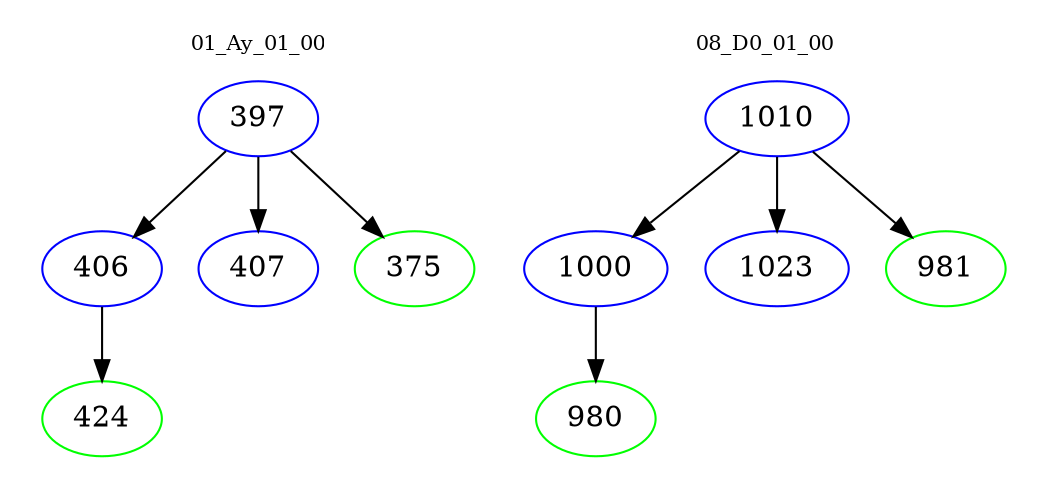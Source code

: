 digraph{
subgraph cluster_0 {
color = white
label = "01_Ay_01_00";
fontsize=10;
T0_397 [label="397", color="blue"]
T0_397 -> T0_406 [color="black"]
T0_406 [label="406", color="blue"]
T0_406 -> T0_424 [color="black"]
T0_424 [label="424", color="green"]
T0_397 -> T0_407 [color="black"]
T0_407 [label="407", color="blue"]
T0_397 -> T0_375 [color="black"]
T0_375 [label="375", color="green"]
}
subgraph cluster_1 {
color = white
label = "08_D0_01_00";
fontsize=10;
T1_1010 [label="1010", color="blue"]
T1_1010 -> T1_1000 [color="black"]
T1_1000 [label="1000", color="blue"]
T1_1000 -> T1_980 [color="black"]
T1_980 [label="980", color="green"]
T1_1010 -> T1_1023 [color="black"]
T1_1023 [label="1023", color="blue"]
T1_1010 -> T1_981 [color="black"]
T1_981 [label="981", color="green"]
}
}
